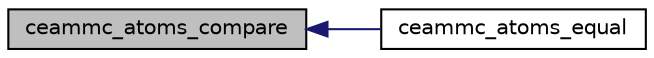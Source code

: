 digraph "ceammc_atoms_compare"
{
  edge [fontname="Helvetica",fontsize="10",labelfontname="Helvetica",labelfontsize="10"];
  node [fontname="Helvetica",fontsize="10",shape=record];
  rankdir="LR";
  Node1 [label="ceammc_atoms_compare",height=0.2,width=0.4,color="black", fillcolor="grey75", style="filled" fontcolor="black"];
  Node1 -> Node2 [dir="back",color="midnightblue",fontsize="10",style="solid",fontname="Helvetica"];
  Node2 [label="ceammc_atoms_equal",height=0.2,width=0.4,color="black", fillcolor="white", style="filled",URL="$ceammc_8h.html#a3921b21ca30612fdcdeac7d30eb0cbe8",tooltip="check for atoms equality "];
}
